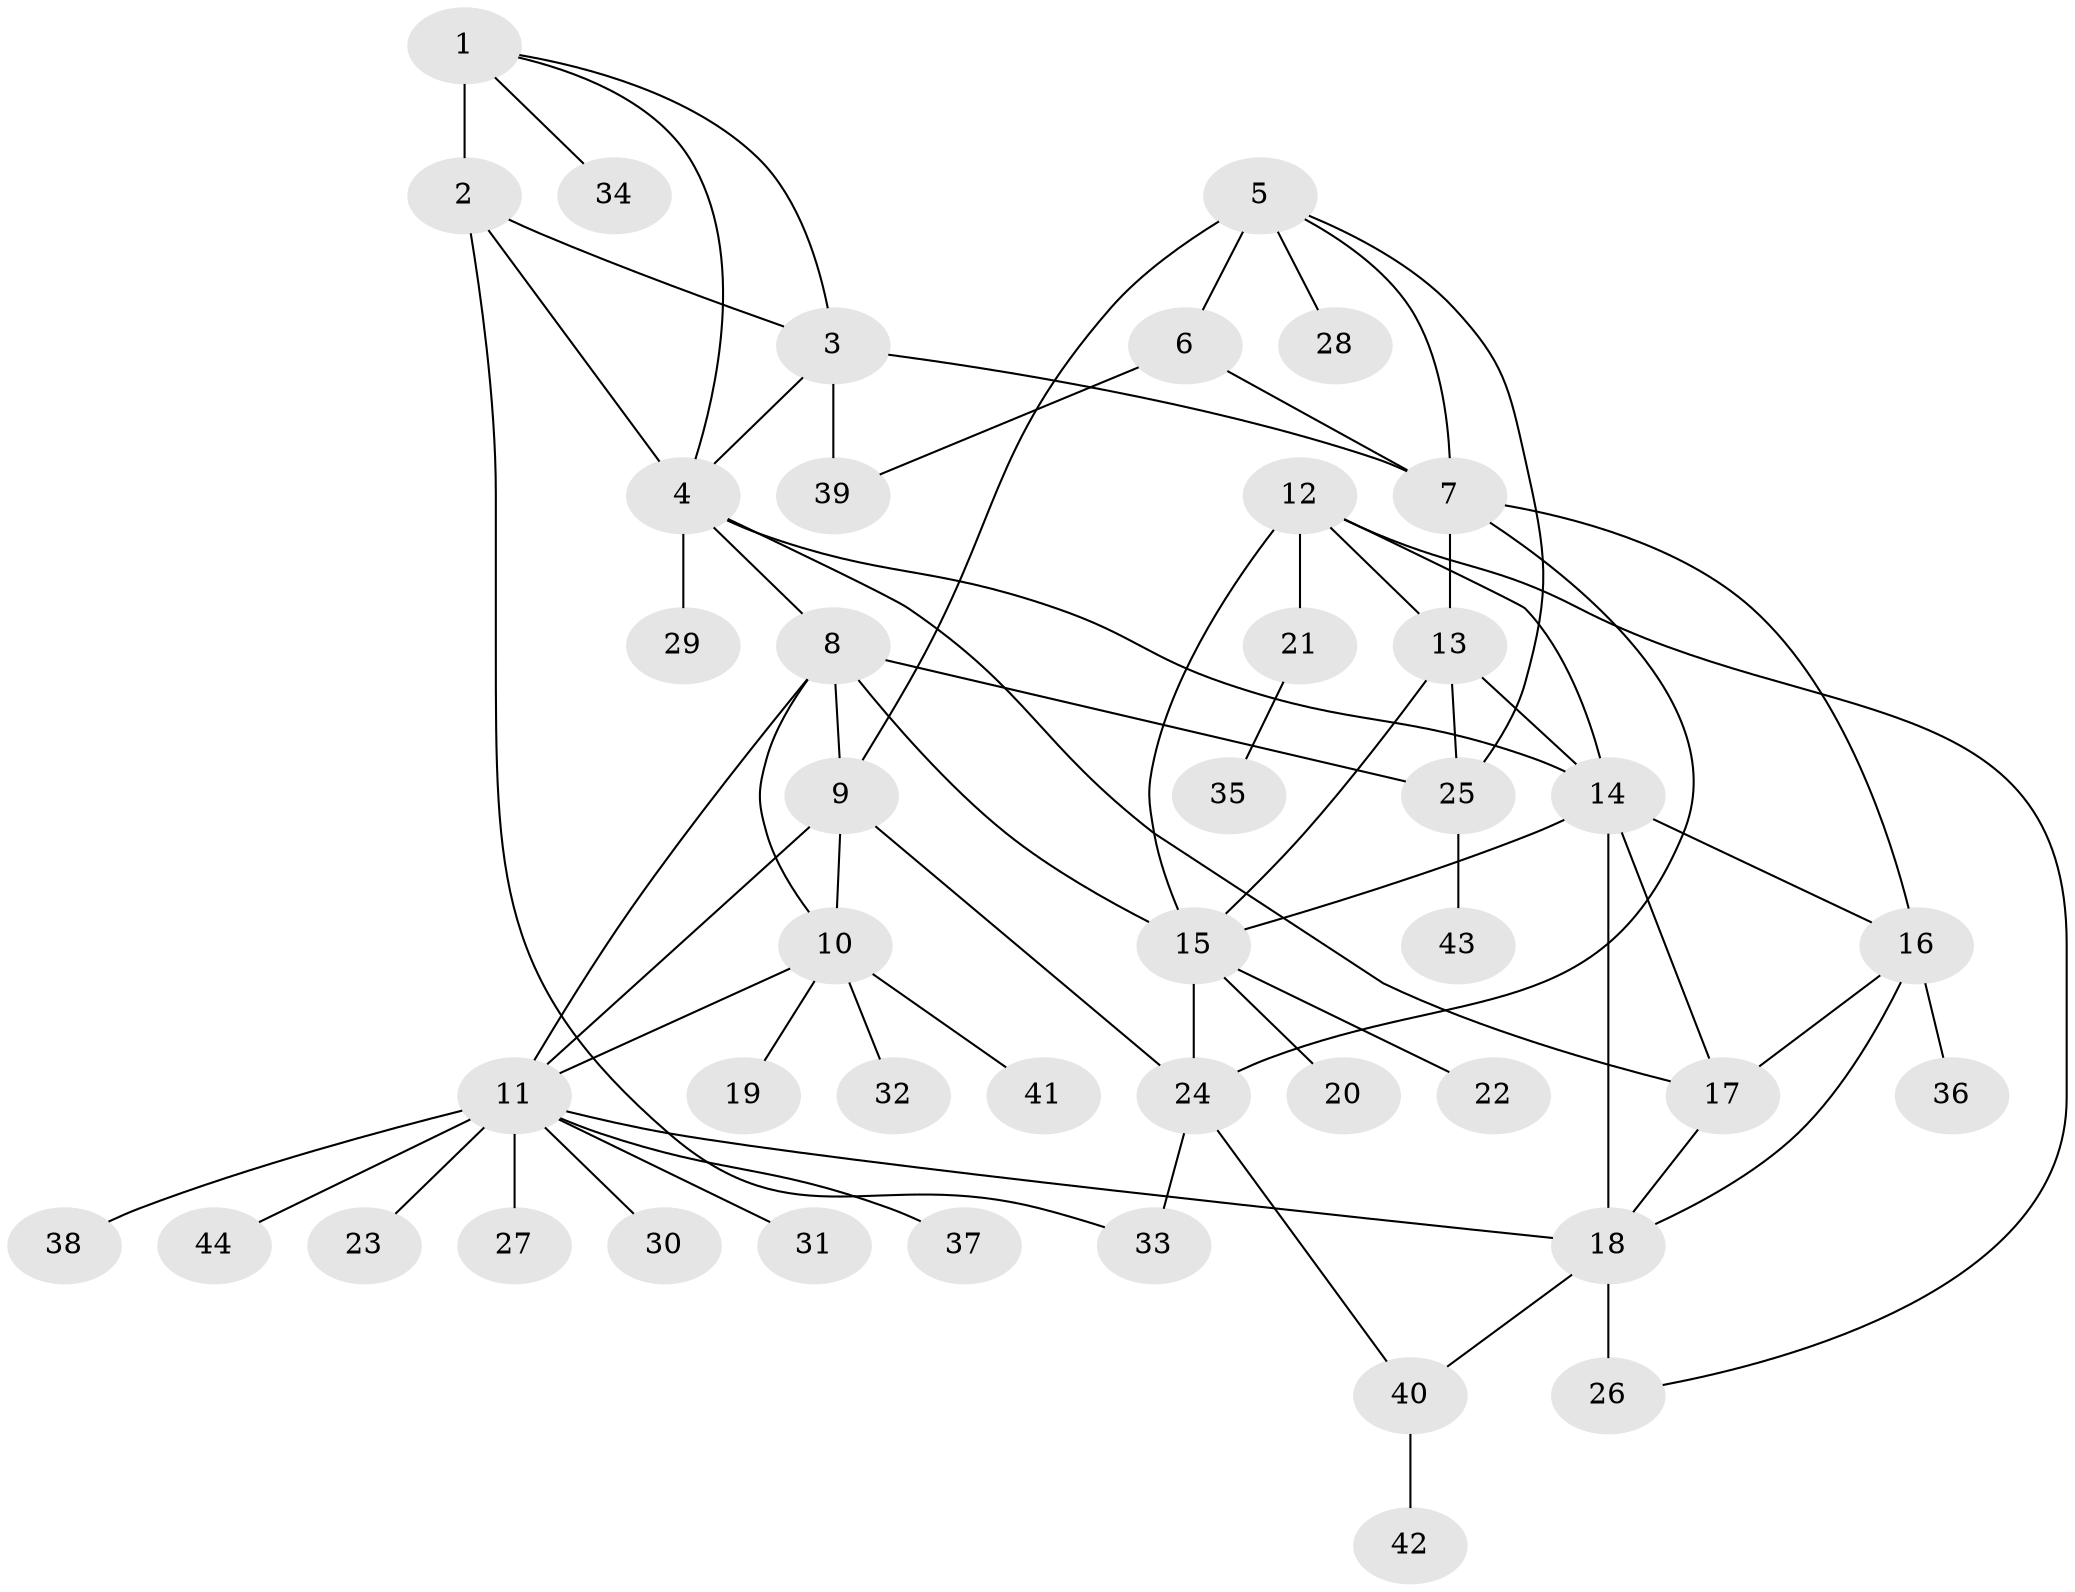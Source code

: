 // original degree distribution, {8: 0.011627906976744186, 3: 0.06976744186046512, 6: 0.05813953488372093, 9: 0.023255813953488372, 7: 0.03488372093023256, 5: 0.03488372093023256, 10: 0.011627906976744186, 13: 0.011627906976744186, 4: 0.03488372093023256, 12: 0.011627906976744186, 2: 0.1744186046511628, 1: 0.5232558139534884}
// Generated by graph-tools (version 1.1) at 2025/37/03/09/25 02:37:46]
// undirected, 44 vertices, 70 edges
graph export_dot {
graph [start="1"]
  node [color=gray90,style=filled];
  1;
  2;
  3;
  4;
  5;
  6;
  7;
  8;
  9;
  10;
  11;
  12;
  13;
  14;
  15;
  16;
  17;
  18;
  19;
  20;
  21;
  22;
  23;
  24;
  25;
  26;
  27;
  28;
  29;
  30;
  31;
  32;
  33;
  34;
  35;
  36;
  37;
  38;
  39;
  40;
  41;
  42;
  43;
  44;
  1 -- 2 [weight=4.0];
  1 -- 3 [weight=1.0];
  1 -- 4 [weight=1.0];
  1 -- 34 [weight=1.0];
  2 -- 3 [weight=1.0];
  2 -- 4 [weight=1.0];
  2 -- 33 [weight=1.0];
  3 -- 4 [weight=1.0];
  3 -- 7 [weight=1.0];
  3 -- 39 [weight=1.0];
  4 -- 8 [weight=1.0];
  4 -- 14 [weight=1.0];
  4 -- 17 [weight=1.0];
  4 -- 29 [weight=2.0];
  5 -- 6 [weight=2.0];
  5 -- 7 [weight=2.0];
  5 -- 9 [weight=2.0];
  5 -- 25 [weight=1.0];
  5 -- 28 [weight=1.0];
  6 -- 7 [weight=1.0];
  6 -- 39 [weight=1.0];
  7 -- 13 [weight=1.0];
  7 -- 16 [weight=1.0];
  7 -- 24 [weight=3.0];
  8 -- 9 [weight=1.0];
  8 -- 10 [weight=1.0];
  8 -- 11 [weight=1.0];
  8 -- 15 [weight=1.0];
  8 -- 25 [weight=1.0];
  9 -- 10 [weight=1.0];
  9 -- 11 [weight=2.0];
  9 -- 24 [weight=1.0];
  10 -- 11 [weight=1.0];
  10 -- 19 [weight=1.0];
  10 -- 32 [weight=1.0];
  10 -- 41 [weight=1.0];
  11 -- 18 [weight=1.0];
  11 -- 23 [weight=1.0];
  11 -- 27 [weight=1.0];
  11 -- 30 [weight=1.0];
  11 -- 31 [weight=1.0];
  11 -- 37 [weight=1.0];
  11 -- 38 [weight=1.0];
  11 -- 44 [weight=1.0];
  12 -- 13 [weight=1.0];
  12 -- 14 [weight=1.0];
  12 -- 15 [weight=1.0];
  12 -- 21 [weight=1.0];
  12 -- 26 [weight=1.0];
  13 -- 14 [weight=1.0];
  13 -- 15 [weight=1.0];
  13 -- 25 [weight=1.0];
  14 -- 15 [weight=1.0];
  14 -- 16 [weight=1.0];
  14 -- 17 [weight=1.0];
  14 -- 18 [weight=2.0];
  15 -- 20 [weight=2.0];
  15 -- 22 [weight=1.0];
  15 -- 24 [weight=1.0];
  16 -- 17 [weight=1.0];
  16 -- 18 [weight=1.0];
  16 -- 36 [weight=1.0];
  17 -- 18 [weight=1.0];
  18 -- 26 [weight=6.0];
  18 -- 40 [weight=1.0];
  21 -- 35 [weight=1.0];
  24 -- 33 [weight=1.0];
  24 -- 40 [weight=1.0];
  25 -- 43 [weight=1.0];
  40 -- 42 [weight=1.0];
}
